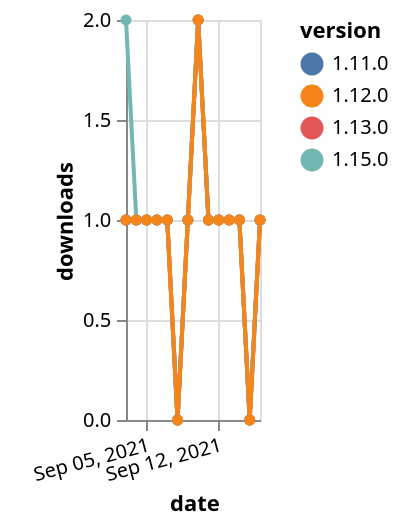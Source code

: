 {"$schema": "https://vega.github.io/schema/vega-lite/v5.json", "description": "A simple bar chart with embedded data.", "data": {"values": [{"date": "2021-09-03", "total": 202, "delta": 1, "version": "1.11.0"}, {"date": "2021-09-04", "total": 203, "delta": 1, "version": "1.11.0"}, {"date": "2021-09-05", "total": 204, "delta": 1, "version": "1.11.0"}, {"date": "2021-09-06", "total": 205, "delta": 1, "version": "1.11.0"}, {"date": "2021-09-07", "total": 206, "delta": 1, "version": "1.11.0"}, {"date": "2021-09-08", "total": 206, "delta": 0, "version": "1.11.0"}, {"date": "2021-09-09", "total": 207, "delta": 1, "version": "1.11.0"}, {"date": "2021-09-10", "total": 209, "delta": 2, "version": "1.11.0"}, {"date": "2021-09-11", "total": 210, "delta": 1, "version": "1.11.0"}, {"date": "2021-09-12", "total": 211, "delta": 1, "version": "1.11.0"}, {"date": "2021-09-13", "total": 212, "delta": 1, "version": "1.11.0"}, {"date": "2021-09-14", "total": 213, "delta": 1, "version": "1.11.0"}, {"date": "2021-09-15", "total": 213, "delta": 0, "version": "1.11.0"}, {"date": "2021-09-16", "total": 214, "delta": 1, "version": "1.11.0"}, {"date": "2021-09-03", "total": 276, "delta": 1, "version": "1.13.0"}, {"date": "2021-09-04", "total": 277, "delta": 1, "version": "1.13.0"}, {"date": "2021-09-05", "total": 278, "delta": 1, "version": "1.13.0"}, {"date": "2021-09-06", "total": 279, "delta": 1, "version": "1.13.0"}, {"date": "2021-09-07", "total": 280, "delta": 1, "version": "1.13.0"}, {"date": "2021-09-08", "total": 280, "delta": 0, "version": "1.13.0"}, {"date": "2021-09-09", "total": 281, "delta": 1, "version": "1.13.0"}, {"date": "2021-09-10", "total": 283, "delta": 2, "version": "1.13.0"}, {"date": "2021-09-11", "total": 284, "delta": 1, "version": "1.13.0"}, {"date": "2021-09-12", "total": 285, "delta": 1, "version": "1.13.0"}, {"date": "2021-09-13", "total": 286, "delta": 1, "version": "1.13.0"}, {"date": "2021-09-14", "total": 287, "delta": 1, "version": "1.13.0"}, {"date": "2021-09-15", "total": 287, "delta": 0, "version": "1.13.0"}, {"date": "2021-09-16", "total": 288, "delta": 1, "version": "1.13.0"}, {"date": "2021-09-03", "total": 111, "delta": 2, "version": "1.15.0"}, {"date": "2021-09-04", "total": 112, "delta": 1, "version": "1.15.0"}, {"date": "2021-09-05", "total": 113, "delta": 1, "version": "1.15.0"}, {"date": "2021-09-06", "total": 114, "delta": 1, "version": "1.15.0"}, {"date": "2021-09-07", "total": 115, "delta": 1, "version": "1.15.0"}, {"date": "2021-09-08", "total": 115, "delta": 0, "version": "1.15.0"}, {"date": "2021-09-09", "total": 116, "delta": 1, "version": "1.15.0"}, {"date": "2021-09-10", "total": 118, "delta": 2, "version": "1.15.0"}, {"date": "2021-09-11", "total": 119, "delta": 1, "version": "1.15.0"}, {"date": "2021-09-12", "total": 120, "delta": 1, "version": "1.15.0"}, {"date": "2021-09-13", "total": 121, "delta": 1, "version": "1.15.0"}, {"date": "2021-09-14", "total": 122, "delta": 1, "version": "1.15.0"}, {"date": "2021-09-15", "total": 122, "delta": 0, "version": "1.15.0"}, {"date": "2021-09-16", "total": 123, "delta": 1, "version": "1.15.0"}, {"date": "2021-09-03", "total": 175, "delta": 1, "version": "1.12.0"}, {"date": "2021-09-04", "total": 176, "delta": 1, "version": "1.12.0"}, {"date": "2021-09-05", "total": 177, "delta": 1, "version": "1.12.0"}, {"date": "2021-09-06", "total": 178, "delta": 1, "version": "1.12.0"}, {"date": "2021-09-07", "total": 179, "delta": 1, "version": "1.12.0"}, {"date": "2021-09-08", "total": 179, "delta": 0, "version": "1.12.0"}, {"date": "2021-09-09", "total": 180, "delta": 1, "version": "1.12.0"}, {"date": "2021-09-10", "total": 182, "delta": 2, "version": "1.12.0"}, {"date": "2021-09-11", "total": 183, "delta": 1, "version": "1.12.0"}, {"date": "2021-09-12", "total": 184, "delta": 1, "version": "1.12.0"}, {"date": "2021-09-13", "total": 185, "delta": 1, "version": "1.12.0"}, {"date": "2021-09-14", "total": 186, "delta": 1, "version": "1.12.0"}, {"date": "2021-09-15", "total": 186, "delta": 0, "version": "1.12.0"}, {"date": "2021-09-16", "total": 187, "delta": 1, "version": "1.12.0"}]}, "width": "container", "mark": {"type": "line", "point": {"filled": true}}, "encoding": {"x": {"field": "date", "type": "temporal", "timeUnit": "yearmonthdate", "title": "date", "axis": {"labelAngle": -15}}, "y": {"field": "delta", "type": "quantitative", "title": "downloads"}, "color": {"field": "version", "type": "nominal"}, "tooltip": {"field": "delta"}}}